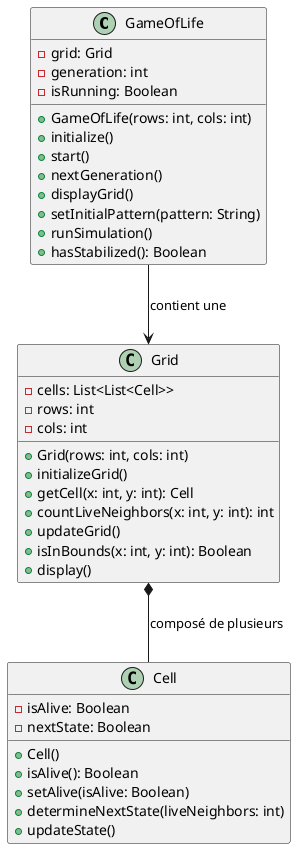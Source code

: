 @startuml

class GameOfLife {
    - grid: Grid
    - generation: int
    - isRunning: Boolean
    + GameOfLife(rows: int, cols: int)
    + initialize()
    + start()
    + nextGeneration()
    + displayGrid()
    + setInitialPattern(pattern: String)
    + runSimulation()
    + hasStabilized(): Boolean
}

class Grid {
    - cells: List<List<Cell>>
    - rows: int
    - cols: int
    + Grid(rows: int, cols: int)
    + initializeGrid()
    + getCell(x: int, y: int): Cell
    + countLiveNeighbors(x: int, y: int): int
    + updateGrid()
    + isInBounds(x: int, y: int): Boolean
    + display()
}

class Cell {
    - isAlive: Boolean
    - nextState: Boolean
    + Cell()
    + isAlive(): Boolean
    + setAlive(isAlive: Boolean)
    + determineNextState(liveNeighbors: int)
    + updateState()
}

GameOfLife --> Grid : "contient une"
Grid *-- Cell : "composé de plusieurs"

@enduml
